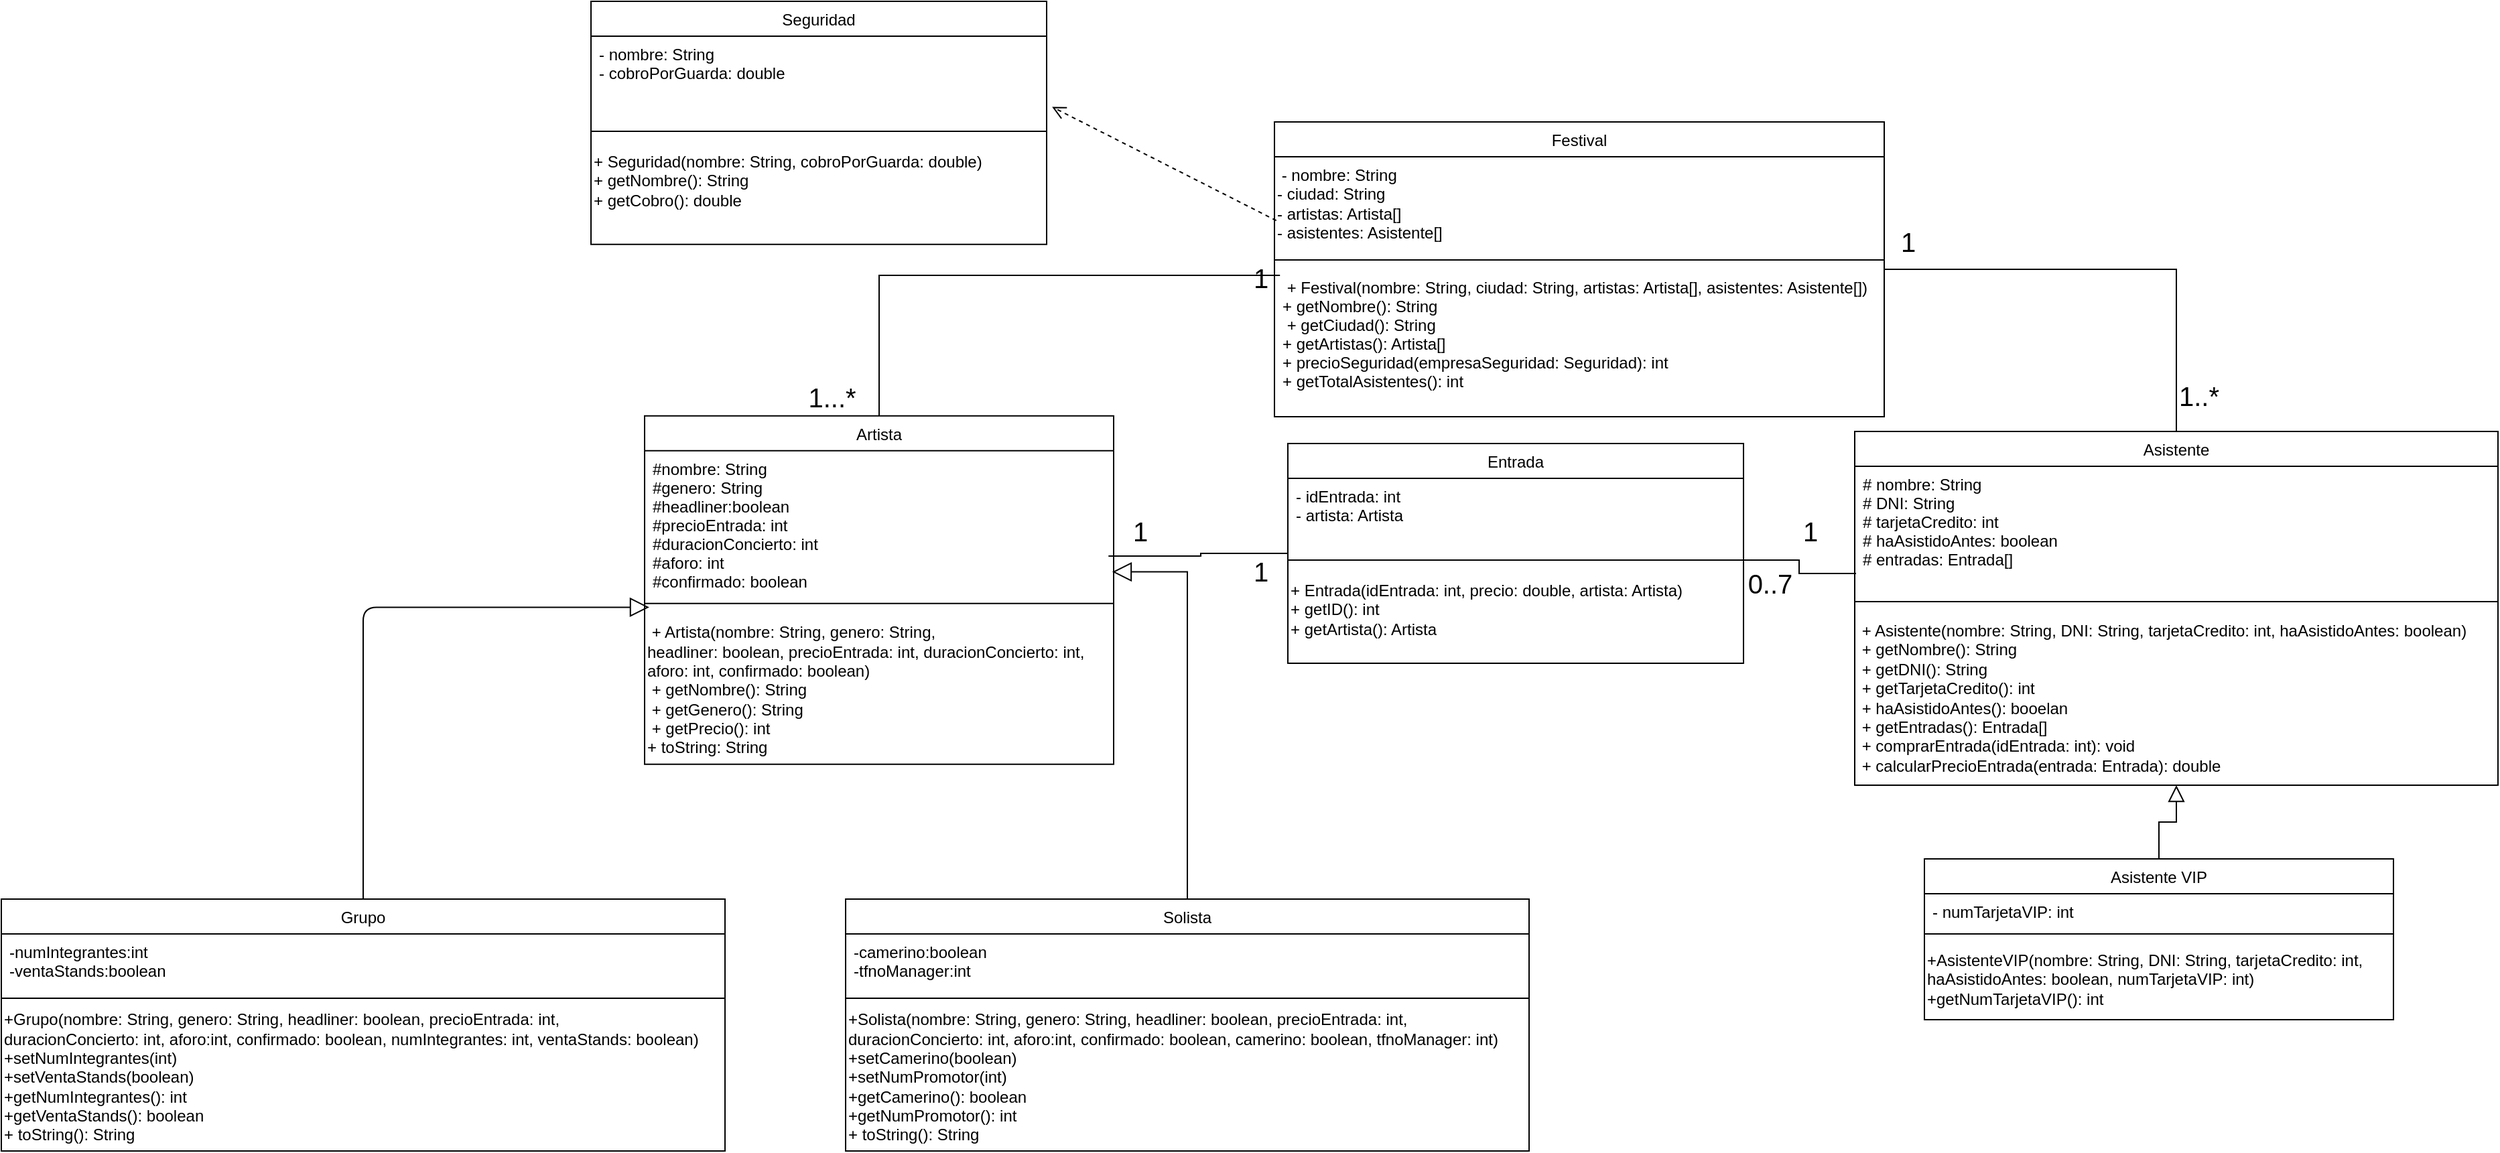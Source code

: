 <mxfile version="26.0.16">
  <diagram id="C5RBs43oDa-KdzZeNtuy" name="Page-1">
    <mxGraphModel grid="0" page="1" gridSize="10" guides="0" tooltips="1" connect="1" arrows="1" fold="1" pageScale="1" pageWidth="2339" pageHeight="3300" math="0" shadow="0">
      <root>
        <mxCell id="WIyWlLk6GJQsqaUBKTNV-0" />
        <mxCell id="WIyWlLk6GJQsqaUBKTNV-1" parent="WIyWlLk6GJQsqaUBKTNV-0" />
        <mxCell id="zkfFHV4jXpPFQw0GAbJ--13" value="Grupo" style="swimlane;fontStyle=0;align=center;verticalAlign=top;childLayout=stackLayout;horizontal=1;startSize=26;horizontalStack=0;resizeParent=1;resizeLast=0;collapsible=1;marginBottom=0;rounded=0;shadow=0;strokeWidth=1;" vertex="1" parent="WIyWlLk6GJQsqaUBKTNV-1">
          <mxGeometry x="-390" y="330" width="540" height="188" as="geometry">
            <mxRectangle x="542.88" y="280.58" width="160" height="90" as="alternateBounds" />
          </mxGeometry>
        </mxCell>
        <mxCell id="zkfFHV4jXpPFQw0GAbJ--14" value="-numIntegrantes:int&#xa;-ventaStands:boolean" style="text;align=left;verticalAlign=top;spacingLeft=4;spacingRight=4;overflow=hidden;rotatable=0;points=[[0,0.5],[1,0.5]];portConstraint=eastwest;" vertex="1" parent="zkfFHV4jXpPFQw0GAbJ--13">
          <mxGeometry y="26" width="540" height="44" as="geometry" />
        </mxCell>
        <mxCell id="zkfFHV4jXpPFQw0GAbJ--15" value="" style="line;html=1;strokeWidth=1;align=left;verticalAlign=middle;spacingTop=-1;spacingLeft=3;spacingRight=3;rotatable=0;labelPosition=right;points=[];portConstraint=eastwest;" vertex="1" parent="zkfFHV4jXpPFQw0GAbJ--13">
          <mxGeometry y="70" width="540" height="8" as="geometry" />
        </mxCell>
        <mxCell id="oUKuFgAebbwAvvV8fS3F-0" value="&lt;div&gt;+Grupo(nombre: String, genero: String, headliner: boolean, precioEntrada: int,&lt;/div&gt;&lt;div&gt;duracionConcierto: int, aforo:int,&amp;nbsp;&lt;span style=&quot;background-color: transparent; color: light-dark(rgb(0, 0, 0), rgb(255, 255, 255));&quot;&gt;confirmado: boolean&lt;/span&gt;&lt;span style=&quot;background-color: transparent; color: light-dark(rgb(0, 0, 0), rgb(255, 255, 255));&quot;&gt;, numIntegrantes: int, ventaStands: boolean)&lt;/span&gt;&lt;/div&gt;+setNumIntegrantes(int)&lt;div&gt;+setVentaStands(boolean)&lt;/div&gt;&lt;div&gt;+getNumIntegrantes(): int&lt;/div&gt;&lt;div&gt;+getVentaStands(): boolean&lt;/div&gt;&lt;div&gt;+ toString(): String&lt;/div&gt;" style="text;html=1;align=left;verticalAlign=middle;resizable=0;points=[];autosize=1;strokeColor=none;fillColor=none;" vertex="1" parent="zkfFHV4jXpPFQw0GAbJ--13">
          <mxGeometry y="78" width="540" height="110" as="geometry" />
        </mxCell>
        <mxCell id="R1PjHKcXfiWisiJE-5-r-1" style="edgeStyle=orthogonalEdgeStyle;rounded=0;orthogonalLoop=1;jettySize=auto;html=1;exitX=0.5;exitY=0;exitDx=0;exitDy=0;entryX=1;entryY=0.5;entryDx=0;entryDy=0;endArrow=none;startFill=0;" edge="1" parent="WIyWlLk6GJQsqaUBKTNV-1" source="oUKuFgAebbwAvvV8fS3F-1" target="oUKuFgAebbwAvvV8fS3F-8">
          <mxGeometry relative="1" as="geometry" />
        </mxCell>
        <mxCell id="oUKuFgAebbwAvvV8fS3F-1" value="Asistente" style="swimlane;fontStyle=0;align=center;verticalAlign=top;childLayout=stackLayout;horizontal=1;startSize=26;horizontalStack=0;resizeParent=1;resizeLast=0;collapsible=1;marginBottom=0;rounded=0;shadow=0;strokeWidth=1;" vertex="1" parent="WIyWlLk6GJQsqaUBKTNV-1">
          <mxGeometry x="993" y="-19" width="480" height="264" as="geometry">
            <mxRectangle x="340" y="380" width="170" height="26" as="alternateBounds" />
          </mxGeometry>
        </mxCell>
        <mxCell id="oUKuFgAebbwAvvV8fS3F-2" value="# nombre: String&#xa;# DNI: String&#xa;# tarjetaCredito: int&#xa;# haAsistidoAntes: boolean&#xa;# entradas: Entrada[]" style="text;align=left;verticalAlign=top;spacingLeft=4;spacingRight=4;overflow=hidden;rotatable=0;points=[[0,0.5],[1,0.5]];portConstraint=eastwest;" vertex="1" parent="oUKuFgAebbwAvvV8fS3F-1">
          <mxGeometry y="26" width="480" height="94" as="geometry" />
        </mxCell>
        <mxCell id="oUKuFgAebbwAvvV8fS3F-3" value="" style="line;html=1;strokeWidth=1;align=left;verticalAlign=middle;spacingTop=-1;spacingLeft=3;spacingRight=3;rotatable=0;labelPosition=right;points=[];portConstraint=eastwest;" vertex="1" parent="oUKuFgAebbwAvvV8fS3F-1">
          <mxGeometry y="120" width="480" height="14" as="geometry" />
        </mxCell>
        <mxCell id="oUKuFgAebbwAvvV8fS3F-4" value="&lt;div&gt;&amp;nbsp;+ Asistente(nombre: String, DNI: String, tarjetaCredito: int, haAsistidoAntes: boolean)&lt;/div&gt;&amp;nbsp;+ getNombre(): String&lt;div&gt;&amp;nbsp;+ getDNI(): String&lt;/div&gt;&lt;div&gt;&amp;nbsp;+ getTarjetaCredito(): int&lt;/div&gt;&lt;div&gt;&amp;nbsp;+ haAsistidoAntes(): booelan&lt;/div&gt;&lt;div&gt;&amp;nbsp;+ getEntradas(): Entrada[]&lt;/div&gt;&lt;div&gt;&amp;nbsp;+ comprarEntrada(idEntrada: int): void&lt;/div&gt;&lt;div&gt;&amp;nbsp;+ calcularPrecioEntrada(entrada: Entrada): double&lt;/div&gt;" style="text;html=1;align=left;verticalAlign=middle;resizable=0;points=[];autosize=1;strokeColor=none;fillColor=none;rotation=0;" vertex="1" parent="oUKuFgAebbwAvvV8fS3F-1">
          <mxGeometry y="134" width="480" height="130" as="geometry" />
        </mxCell>
        <mxCell id="QdqX9p0yZAZevgLs80or-0" style="edgeStyle=orthogonalEdgeStyle;rounded=0;orthogonalLoop=1;jettySize=auto;html=1;exitX=0.5;exitY=0;exitDx=0;exitDy=0;entryX=0.5;entryY=1;entryDx=0;entryDy=0;endArrow=block;endFill=0;endSize=10;" edge="1" parent="WIyWlLk6GJQsqaUBKTNV-1" source="r697xL5jfFrT1t0gax1B-0" target="oUKuFgAebbwAvvV8fS3F-1">
          <mxGeometry relative="1" as="geometry" />
        </mxCell>
        <mxCell id="r697xL5jfFrT1t0gax1B-0" value="Asistente VIP" style="swimlane;fontStyle=0;align=center;verticalAlign=top;childLayout=stackLayout;horizontal=1;startSize=26;horizontalStack=0;resizeParent=1;resizeLast=0;collapsible=1;marginBottom=0;rounded=0;shadow=0;strokeWidth=1;" vertex="1" parent="WIyWlLk6GJQsqaUBKTNV-1">
          <mxGeometry x="1045" y="300" width="350" height="120" as="geometry">
            <mxRectangle x="340" y="380" width="170" height="26" as="alternateBounds" />
          </mxGeometry>
        </mxCell>
        <mxCell id="r697xL5jfFrT1t0gax1B-1" value="- numTarjetaVIP: int" style="text;align=left;verticalAlign=top;spacingLeft=4;spacingRight=4;overflow=hidden;rotatable=0;points=[[0,0.5],[1,0.5]];portConstraint=eastwest;" vertex="1" parent="r697xL5jfFrT1t0gax1B-0">
          <mxGeometry y="26" width="350" height="26" as="geometry" />
        </mxCell>
        <mxCell id="r697xL5jfFrT1t0gax1B-2" value="" style="line;html=1;strokeWidth=1;align=left;verticalAlign=middle;spacingTop=-1;spacingLeft=3;spacingRight=3;rotatable=0;labelPosition=right;points=[];portConstraint=eastwest;" vertex="1" parent="r697xL5jfFrT1t0gax1B-0">
          <mxGeometry y="52" width="350" height="8" as="geometry" />
        </mxCell>
        <mxCell id="r697xL5jfFrT1t0gax1B-3" value="&lt;div&gt;+AsistenteVIP(nombre: String, DNI: String, tarjetaCredito: int,&lt;/div&gt;&lt;div&gt;haAsistidoAntes: boolean, numTarjetaVIP: int)&lt;/div&gt;+getNumTarjetaVIP(): int" style="text;html=1;align=left;verticalAlign=middle;resizable=0;points=[];autosize=1;strokeColor=none;fillColor=none;" vertex="1" parent="r697xL5jfFrT1t0gax1B-0">
          <mxGeometry y="60" width="350" height="60" as="geometry" />
        </mxCell>
        <mxCell id="r697xL5jfFrT1t0gax1B-6" value="Solista" style="swimlane;fontStyle=0;align=center;verticalAlign=top;childLayout=stackLayout;horizontal=1;startSize=26;horizontalStack=0;resizeParent=1;resizeLast=0;collapsible=1;marginBottom=0;rounded=0;shadow=0;strokeWidth=1;" vertex="1" parent="WIyWlLk6GJQsqaUBKTNV-1">
          <mxGeometry x="240" y="330" width="510" height="188" as="geometry">
            <mxRectangle x="542.88" y="280.58" width="160" height="90" as="alternateBounds" />
          </mxGeometry>
        </mxCell>
        <mxCell id="r697xL5jfFrT1t0gax1B-7" value="-camerino:boolean&#xa;-tfnoManager:int" style="text;align=left;verticalAlign=top;spacingLeft=4;spacingRight=4;overflow=hidden;rotatable=0;points=[[0,0.5],[1,0.5]];portConstraint=eastwest;" vertex="1" parent="r697xL5jfFrT1t0gax1B-6">
          <mxGeometry y="26" width="510" height="44" as="geometry" />
        </mxCell>
        <mxCell id="r697xL5jfFrT1t0gax1B-8" value="" style="line;html=1;strokeWidth=1;align=left;verticalAlign=middle;spacingTop=-1;spacingLeft=3;spacingRight=3;rotatable=0;labelPosition=right;points=[];portConstraint=eastwest;" vertex="1" parent="r697xL5jfFrT1t0gax1B-6">
          <mxGeometry y="70" width="510" height="8" as="geometry" />
        </mxCell>
        <mxCell id="r697xL5jfFrT1t0gax1B-9" value="&lt;div&gt;+Solista&lt;span style=&quot;background-color: transparent; color: light-dark(rgb(0, 0, 0), rgb(255, 255, 255));&quot;&gt;(nombre: String, genero: String, headliner: boolean, precioEntrada: int,&lt;/span&gt;&lt;/div&gt;&lt;div&gt;duracionConcierto: int, aforo:int,&amp;nbsp;&lt;span style=&quot;background-color: transparent; color: light-dark(rgb(0, 0, 0), rgb(255, 255, 255));&quot;&gt;confirmado: boolean&lt;/span&gt;&lt;span style=&quot;background-color: transparent; color: light-dark(rgb(0, 0, 0), rgb(255, 255, 255));&quot;&gt;, camerino: boolean, tfnoManager: int)&lt;/span&gt;&lt;/div&gt;+setCamerino(boolean)&lt;div&gt;+setNumPromotor(int)&lt;/div&gt;&lt;div&gt;+getCamerino(): boolean&lt;/div&gt;&lt;div&gt;+getNumPromotor(): int&lt;/div&gt;&lt;div&gt;+ toString(): String&lt;/div&gt;" style="text;html=1;align=left;verticalAlign=middle;resizable=0;points=[];autosize=1;strokeColor=none;fillColor=none;" vertex="1" parent="r697xL5jfFrT1t0gax1B-6">
          <mxGeometry y="78" width="510" height="110" as="geometry" />
        </mxCell>
        <mxCell id="oUKuFgAebbwAvvV8fS3F-8" value="Festival&#xa;" style="swimlane;fontStyle=0;align=center;verticalAlign=top;childLayout=stackLayout;horizontal=1;startSize=26;horizontalStack=0;resizeParent=1;resizeLast=0;collapsible=1;marginBottom=0;rounded=0;shadow=0;strokeWidth=1;" vertex="1" parent="WIyWlLk6GJQsqaUBKTNV-1">
          <mxGeometry x="560" y="-250" width="455" height="220" as="geometry">
            <mxRectangle x="340" y="380" width="170" height="26" as="alternateBounds" />
          </mxGeometry>
        </mxCell>
        <mxCell id="oUKuFgAebbwAvvV8fS3F-11" value="&lt;div&gt;&lt;span style=&quot;background-color: transparent; color: light-dark(rgb(0, 0, 0), rgb(255, 255, 255));&quot;&gt;&amp;nbsp;- nombre: String&lt;/span&gt;&lt;/div&gt;- ciudad: String&lt;br style=&quot;padding: 0px; margin: 0px;&quot;&gt;- artistas: Artista[]&lt;div&gt;- asistentes: Asistente[]&lt;/div&gt;" style="text;html=1;align=left;verticalAlign=middle;resizable=0;points=[];autosize=1;strokeColor=none;fillColor=none;rotation=0;" vertex="1" parent="oUKuFgAebbwAvvV8fS3F-8">
          <mxGeometry y="26" width="455" height="70" as="geometry" />
        </mxCell>
        <mxCell id="oUKuFgAebbwAvvV8fS3F-10" value="" style="line;html=1;strokeWidth=1;align=left;verticalAlign=middle;spacingTop=-1;spacingLeft=3;spacingRight=3;rotatable=0;labelPosition=right;points=[];portConstraint=eastwest;" vertex="1" parent="oUKuFgAebbwAvvV8fS3F-8">
          <mxGeometry y="96" width="455" height="14" as="geometry" />
        </mxCell>
        <mxCell id="oUKuFgAebbwAvvV8fS3F-9" value=" + Festival(nombre: String, ciudad: String, artistas: Artista[], asistentes: Asistente[])&#xa;+ getNombre(): String&#xa; + getCiudad(): String &#xa;+ getArtistas(): Artista[]&#xa;+ precioSeguridad(empresaSeguridad: Seguridad): int&#xa;+ getTotalAsistentes(): int" style="text;align=left;verticalAlign=top;spacingLeft=4;spacingRight=4;overflow=hidden;rotatable=0;points=[[0,0.5],[1,0.5]];portConstraint=eastwest;" vertex="1" parent="oUKuFgAebbwAvvV8fS3F-8">
          <mxGeometry y="110" width="455" height="110" as="geometry" />
        </mxCell>
        <mxCell id="r697xL5jfFrT1t0gax1B-15" value="Artista" style="swimlane;fontStyle=0;align=center;verticalAlign=top;childLayout=stackLayout;horizontal=1;startSize=26;horizontalStack=0;resizeParent=1;resizeLast=0;collapsible=1;marginBottom=0;rounded=0;shadow=0;strokeWidth=1;" vertex="1" parent="WIyWlLk6GJQsqaUBKTNV-1">
          <mxGeometry x="90" y="-30.58" width="350" height="260" as="geometry">
            <mxRectangle x="542.88" y="280.58" width="160" height="90" as="alternateBounds" />
          </mxGeometry>
        </mxCell>
        <mxCell id="r697xL5jfFrT1t0gax1B-16" value="#nombre: String&#xa;#genero: String&#xa;#headliner:boolean&#xa;#precioEntrada: int&#xa;#duracionConcierto: int&#xa;#aforo: int&#xa;#confirmado: boolean" style="text;align=left;verticalAlign=top;spacingLeft=4;spacingRight=4;overflow=hidden;rotatable=0;points=[[0,0.5],[1,0.5]];portConstraint=eastwest;" vertex="1" parent="r697xL5jfFrT1t0gax1B-15">
          <mxGeometry y="26" width="350" height="104" as="geometry" />
        </mxCell>
        <mxCell id="r697xL5jfFrT1t0gax1B-17" value="" style="line;html=1;strokeWidth=1;align=left;verticalAlign=middle;spacingTop=-1;spacingLeft=3;spacingRight=3;rotatable=0;labelPosition=right;points=[];portConstraint=eastwest;" vertex="1" parent="r697xL5jfFrT1t0gax1B-15">
          <mxGeometry y="130" width="350" height="20" as="geometry" />
        </mxCell>
        <mxCell id="r697xL5jfFrT1t0gax1B-18" value="&amp;nbsp;+ Artista(nombre: String, genero: String,&lt;div&gt;headliner: boolean, precioEntrada: int,&amp;nbsp;&lt;span style=&quot;background-color: transparent; color: light-dark(rgb(0, 0, 0), rgb(255, 255, 255));&quot;&gt;duracionConcierto: int,&lt;/span&gt;&lt;/div&gt;&lt;div&gt;&lt;span style=&quot;background-color: transparent; color: light-dark(rgb(0, 0, 0), rgb(255, 255, 255));&quot;&gt;aforo: int, confirmado: boolean)&lt;/span&gt;&lt;/div&gt;&lt;div&gt;&lt;div&gt;&amp;nbsp;+ getNombre(): String&lt;div&gt;&amp;nbsp;+ getGenero(): String&lt;/div&gt;&lt;/div&gt;&lt;/div&gt;&lt;div&gt;&amp;nbsp;+ getPrecio(): int&lt;/div&gt;&lt;div&gt;+ toString: String&lt;/div&gt;" style="text;html=1;align=left;verticalAlign=middle;resizable=0;points=[];autosize=1;strokeColor=none;fillColor=none;" vertex="1" parent="r697xL5jfFrT1t0gax1B-15">
          <mxGeometry y="150" width="350" height="110" as="geometry" />
        </mxCell>
        <mxCell id="MAY76NWiQkMgGXF5CwFJ-0" value="Entrada" style="swimlane;fontStyle=0;align=center;verticalAlign=top;childLayout=stackLayout;horizontal=1;startSize=26;horizontalStack=0;resizeParent=1;resizeLast=0;collapsible=1;marginBottom=0;rounded=0;shadow=0;strokeWidth=1;" vertex="1" parent="WIyWlLk6GJQsqaUBKTNV-1">
          <mxGeometry x="570" y="-10.0" width="340" height="164" as="geometry">
            <mxRectangle x="340" y="380" width="170" height="26" as="alternateBounds" />
          </mxGeometry>
        </mxCell>
        <mxCell id="MAY76NWiQkMgGXF5CwFJ-1" value="- idEntrada: int&#xa;- artista: Artista" style="text;align=left;verticalAlign=top;spacingLeft=4;spacingRight=4;overflow=hidden;rotatable=0;points=[[0,0.5],[1,0.5]];portConstraint=eastwest;" vertex="1" parent="MAY76NWiQkMgGXF5CwFJ-0">
          <mxGeometry y="26" width="340" height="54" as="geometry" />
        </mxCell>
        <mxCell id="MAY76NWiQkMgGXF5CwFJ-2" value="" style="line;html=1;strokeWidth=1;align=left;verticalAlign=middle;spacingTop=-1;spacingLeft=3;spacingRight=3;rotatable=0;labelPosition=right;points=[];portConstraint=eastwest;" vertex="1" parent="MAY76NWiQkMgGXF5CwFJ-0">
          <mxGeometry y="80" width="340" height="14" as="geometry" />
        </mxCell>
        <mxCell id="MAY76NWiQkMgGXF5CwFJ-3" value="&lt;div&gt;+ Entrada(idEntrada: int, precio: double, artista: Artista)&lt;/div&gt;&lt;div&gt;+ getID(): int&lt;/div&gt;&lt;div&gt;+ getArtista(): Artista&lt;/div&gt;" style="text;html=1;align=left;verticalAlign=middle;resizable=0;points=[];autosize=1;strokeColor=none;fillColor=none;rotation=0;" vertex="1" parent="MAY76NWiQkMgGXF5CwFJ-0">
          <mxGeometry y="94" width="340" height="60" as="geometry" />
        </mxCell>
        <mxCell id="MAY76NWiQkMgGXF5CwFJ-4" value="Seguridad" style="swimlane;fontStyle=0;align=center;verticalAlign=top;childLayout=stackLayout;horizontal=1;startSize=26;horizontalStack=0;resizeParent=1;resizeLast=0;collapsible=1;marginBottom=0;rounded=0;shadow=0;strokeWidth=1;" vertex="1" parent="WIyWlLk6GJQsqaUBKTNV-1">
          <mxGeometry x="50" y="-340" width="340" height="181.42" as="geometry">
            <mxRectangle x="340" y="380" width="170" height="26" as="alternateBounds" />
          </mxGeometry>
        </mxCell>
        <mxCell id="MAY76NWiQkMgGXF5CwFJ-5" value="- nombre: String&#xa;- cobroPorGuarda: double" style="text;align=left;verticalAlign=top;spacingLeft=4;spacingRight=4;overflow=hidden;rotatable=0;points=[[0,0.5],[1,0.5]];portConstraint=eastwest;" vertex="1" parent="MAY76NWiQkMgGXF5CwFJ-4">
          <mxGeometry y="26" width="340" height="64" as="geometry" />
        </mxCell>
        <mxCell id="MAY76NWiQkMgGXF5CwFJ-6" value="" style="line;html=1;strokeWidth=1;align=left;verticalAlign=middle;spacingTop=-1;spacingLeft=3;spacingRight=3;rotatable=0;labelPosition=right;points=[];portConstraint=eastwest;" vertex="1" parent="MAY76NWiQkMgGXF5CwFJ-4">
          <mxGeometry y="90" width="340" height="14" as="geometry" />
        </mxCell>
        <mxCell id="MAY76NWiQkMgGXF5CwFJ-7" value="&lt;div&gt;+ Seguridad(nombre: String, cobroPorGuarda: double)&lt;/div&gt;&lt;div&gt;+ getNombre(): String&lt;/div&gt;&lt;div&gt;+ getCobro(): double&lt;/div&gt;" style="text;html=1;align=left;verticalAlign=middle;resizable=0;points=[];autosize=1;strokeColor=none;fillColor=none;rotation=0;" vertex="1" parent="MAY76NWiQkMgGXF5CwFJ-4">
          <mxGeometry y="104" width="340" height="60" as="geometry" />
        </mxCell>
        <mxCell id="MAY76NWiQkMgGXF5CwFJ-9" style="edgeStyle=orthogonalEdgeStyle;rounded=1;orthogonalLoop=1;jettySize=auto;html=1;exitX=0.5;exitY=0;exitDx=0;exitDy=0;entryX=0.01;entryY=0.64;entryDx=0;entryDy=0;entryPerimeter=0;curved=0;endArrow=block;endFill=0;endSize=12;" edge="1" parent="WIyWlLk6GJQsqaUBKTNV-1" source="zkfFHV4jXpPFQw0GAbJ--13" target="r697xL5jfFrT1t0gax1B-17">
          <mxGeometry relative="1" as="geometry" />
        </mxCell>
        <mxCell id="3aHNW4H57N21DdnNx_dY-0" style="edgeStyle=orthogonalEdgeStyle;rounded=0;orthogonalLoop=1;jettySize=auto;html=1;exitX=0.5;exitY=0;exitDx=0;exitDy=0;entryX=0.997;entryY=0.869;entryDx=0;entryDy=0;entryPerimeter=0;endArrow=block;endFill=0;endSize=12;" edge="1" parent="WIyWlLk6GJQsqaUBKTNV-1" source="r697xL5jfFrT1t0gax1B-6" target="r697xL5jfFrT1t0gax1B-16">
          <mxGeometry relative="1" as="geometry" />
        </mxCell>
        <mxCell id="QdqX9p0yZAZevgLs80or-2" style="edgeStyle=orthogonalEdgeStyle;rounded=0;orthogonalLoop=1;jettySize=auto;html=1;exitX=0;exitY=0.5;exitDx=0;exitDy=0;entryX=0.989;entryY=0.756;entryDx=0;entryDy=0;entryPerimeter=0;endArrow=none;startFill=0;" edge="1" parent="WIyWlLk6GJQsqaUBKTNV-1" source="MAY76NWiQkMgGXF5CwFJ-0" target="r697xL5jfFrT1t0gax1B-16">
          <mxGeometry relative="1" as="geometry" />
        </mxCell>
        <mxCell id="QdqX9p0yZAZevgLs80or-3" style="edgeStyle=orthogonalEdgeStyle;rounded=0;orthogonalLoop=1;jettySize=auto;html=1;entryX=0.002;entryY=0.851;entryDx=0;entryDy=0;entryPerimeter=0;endArrow=none;startFill=0;" edge="1" parent="WIyWlLk6GJQsqaUBKTNV-1" source="MAY76NWiQkMgGXF5CwFJ-2" target="oUKuFgAebbwAvvV8fS3F-2">
          <mxGeometry relative="1" as="geometry" />
        </mxCell>
        <mxCell id="R1PjHKcXfiWisiJE-5-r-2" style="edgeStyle=orthogonalEdgeStyle;rounded=0;orthogonalLoop=1;jettySize=auto;html=1;exitX=0.5;exitY=0;exitDx=0;exitDy=0;entryX=0.009;entryY=0.041;entryDx=0;entryDy=0;entryPerimeter=0;endArrow=none;startFill=0;" edge="1" parent="WIyWlLk6GJQsqaUBKTNV-1" source="r697xL5jfFrT1t0gax1B-15" target="oUKuFgAebbwAvvV8fS3F-9">
          <mxGeometry relative="1" as="geometry" />
        </mxCell>
        <mxCell id="R1PjHKcXfiWisiJE-5-r-3" value="1" style="text;html=1;align=center;verticalAlign=middle;whiteSpace=wrap;rounded=0;strokeWidth=3;fontSize=20;" vertex="1" parent="WIyWlLk6GJQsqaUBKTNV-1">
          <mxGeometry x="1003" y="-176.0" width="60" height="30" as="geometry" />
        </mxCell>
        <mxCell id="zdNBjTjvL-_Z4yl5mN0k-5" value="&lt;font style=&quot;font-size: 20px;&quot;&gt;1...*&lt;/font&gt;" style="text;html=1;align=center;verticalAlign=middle;whiteSpace=wrap;rounded=0;" vertex="1" parent="WIyWlLk6GJQsqaUBKTNV-1">
          <mxGeometry x="200" y="-60" width="60" height="30" as="geometry" />
        </mxCell>
        <mxCell id="R1PjHKcXfiWisiJE-5-r-7" value="1..*" style="text;html=1;align=center;verticalAlign=middle;whiteSpace=wrap;rounded=0;strokeWidth=3;fontSize=20;" vertex="1" parent="WIyWlLk6GJQsqaUBKTNV-1">
          <mxGeometry x="1220" y="-60.58" width="60" height="30" as="geometry" />
        </mxCell>
        <mxCell id="R1PjHKcXfiWisiJE-5-r-8" value="1" style="text;html=1;align=center;verticalAlign=middle;whiteSpace=wrap;rounded=0;strokeWidth=3;fontSize=20;" vertex="1" parent="WIyWlLk6GJQsqaUBKTNV-1">
          <mxGeometry x="520" y="-158.58" width="60" height="50" as="geometry" />
        </mxCell>
        <mxCell id="R1PjHKcXfiWisiJE-5-r-9" value="1" style="text;html=1;align=center;verticalAlign=middle;whiteSpace=wrap;rounded=0;strokeWidth=3;fontSize=20;" vertex="1" parent="WIyWlLk6GJQsqaUBKTNV-1">
          <mxGeometry x="930" y="40.0" width="60" height="30" as="geometry" />
        </mxCell>
        <mxCell id="R1PjHKcXfiWisiJE-5-r-10" value="0..7" style="text;html=1;align=center;verticalAlign=middle;whiteSpace=wrap;rounded=0;strokeWidth=3;fontSize=20;" vertex="1" parent="WIyWlLk6GJQsqaUBKTNV-1">
          <mxGeometry x="900" y="79.42" width="60" height="30" as="geometry" />
        </mxCell>
        <mxCell id="R1PjHKcXfiWisiJE-5-r-11" value="1" style="text;html=1;align=center;verticalAlign=middle;whiteSpace=wrap;rounded=0;strokeWidth=3;fontSize=20;" vertex="1" parent="WIyWlLk6GJQsqaUBKTNV-1">
          <mxGeometry x="430" y="40.0" width="60" height="30" as="geometry" />
        </mxCell>
        <mxCell id="R1PjHKcXfiWisiJE-5-r-12" value="1" style="text;html=1;align=center;verticalAlign=middle;whiteSpace=wrap;rounded=0;strokeWidth=3;fontSize=20;" vertex="1" parent="WIyWlLk6GJQsqaUBKTNV-1">
          <mxGeometry x="520" y="70.0" width="60" height="30" as="geometry" />
        </mxCell>
        <mxCell id="WHypBUjckIvmTHJCCfg1-4" value="&lt;div&gt;&lt;br&gt;&lt;/div&gt;&lt;div&gt;&lt;br&gt;&lt;/div&gt;" style="html=1;verticalAlign=bottom;endArrow=open;dashed=1;endSize=8;curved=0;rounded=0;exitX=0.003;exitY=0.68;exitDx=0;exitDy=0;exitPerimeter=0;entryX=1.012;entryY=0.825;entryDx=0;entryDy=0;entryPerimeter=0;" edge="1" parent="WIyWlLk6GJQsqaUBKTNV-1" source="oUKuFgAebbwAvvV8fS3F-11" target="MAY76NWiQkMgGXF5CwFJ-5">
          <mxGeometry x="0.015" y="-37" relative="1" as="geometry">
            <mxPoint x="540" y="-229" as="sourcePoint" />
            <mxPoint x="460" y="-229" as="targetPoint" />
            <mxPoint as="offset" />
          </mxGeometry>
        </mxCell>
      </root>
    </mxGraphModel>
  </diagram>
</mxfile>
